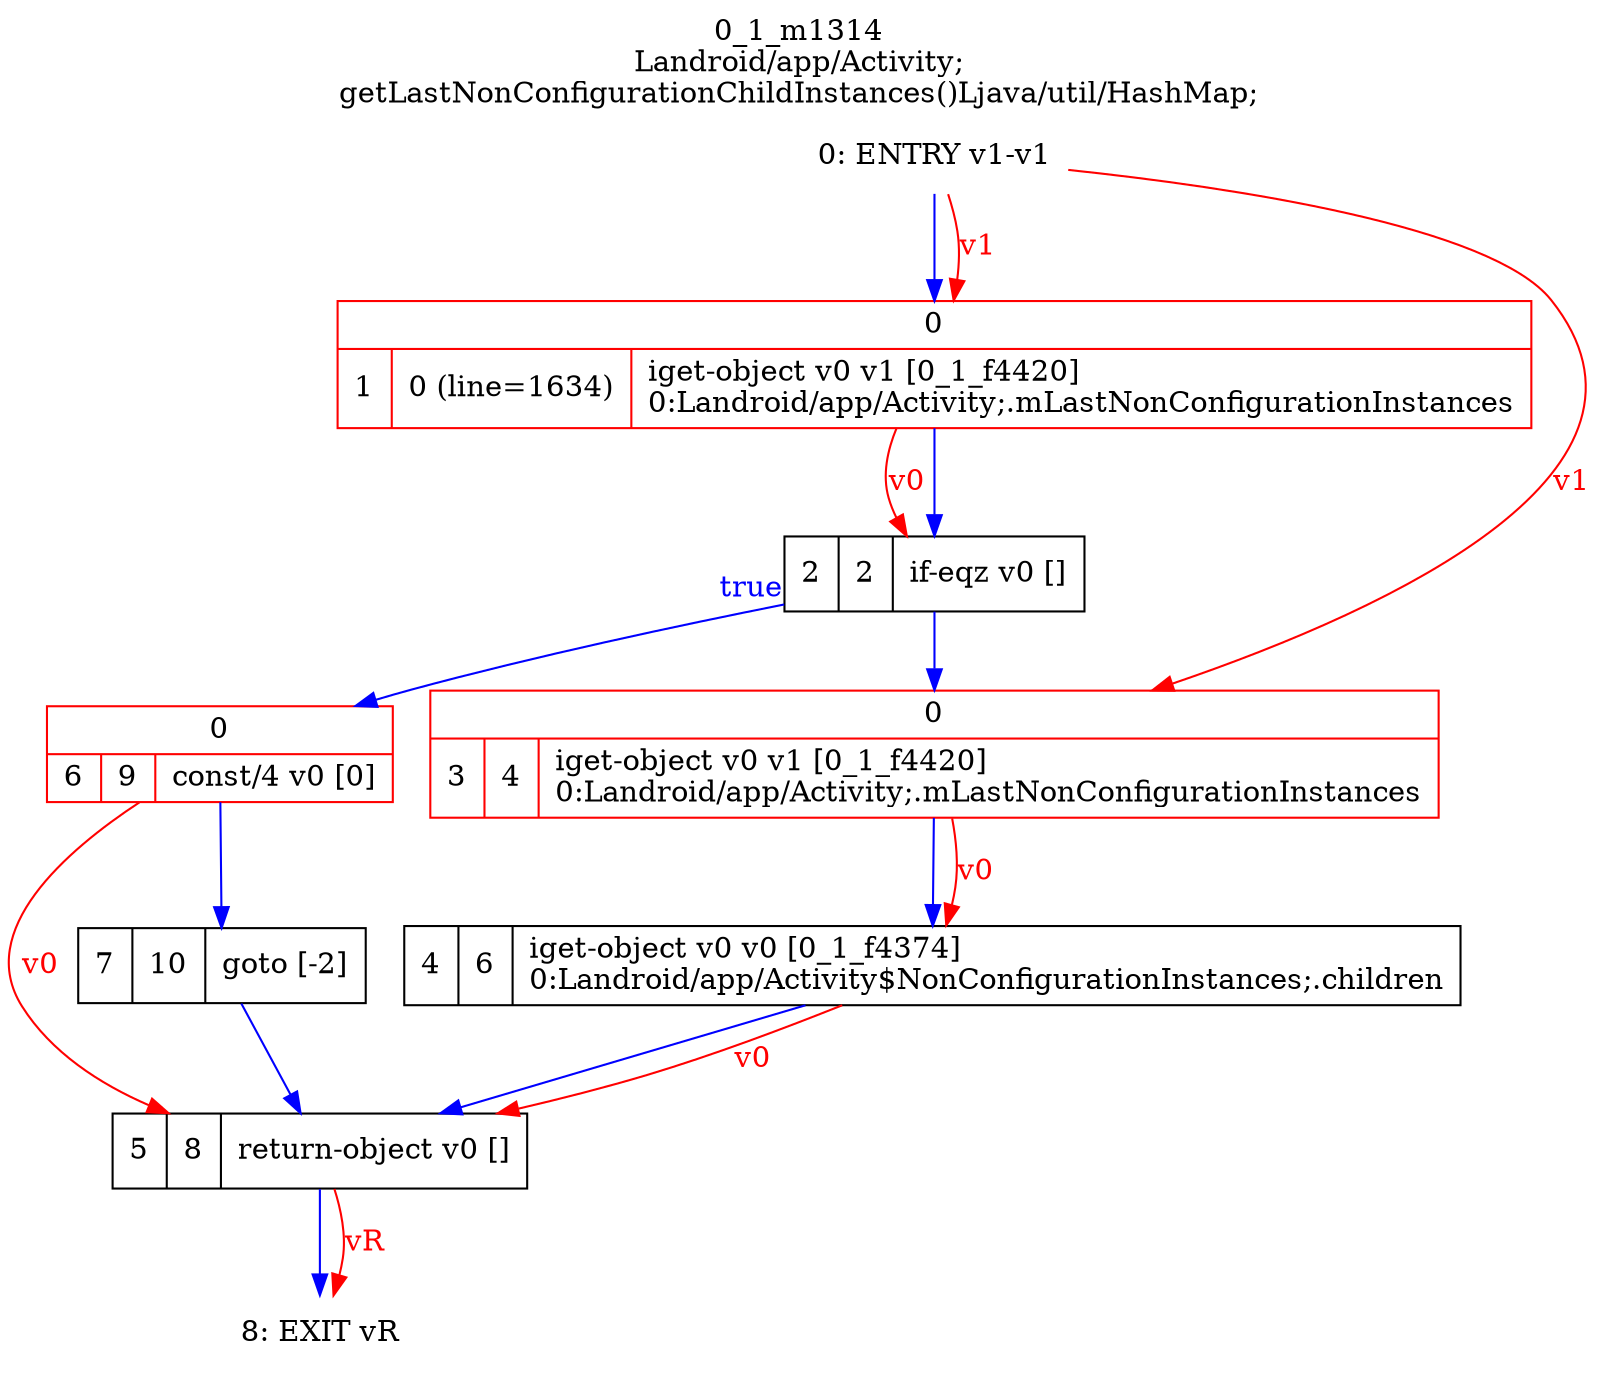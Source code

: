 digraph G {
rankdir=UD;
labelloc=t;
label="0_1_m1314\nLandroid/app/Activity;
getLastNonConfigurationChildInstances()Ljava/util/HashMap;";
0[label="0: ENTRY v1-v1",shape=plaintext];
1[label="{0|{1|0 (line=1634)|iget-object v0 v1 [0_1_f4420]\l0:Landroid/app/Activity;.mLastNonConfigurationInstances\l}}",shape=record, color=red];
2[label="2|2|if-eqz v0 []\l",shape=record];
3[label="{0|{3|4|iget-object v0 v1 [0_1_f4420]\l0:Landroid/app/Activity;.mLastNonConfigurationInstances\l}}",shape=record, color=red];
4[label="4|6|iget-object v0 v0 [0_1_f4374]\l0:Landroid/app/Activity$NonConfigurationInstances;.children\l",shape=record];
5[label="5|8|return-object v0 []\l",shape=record];
6[label="{0|{6|9|const/4 v0 [0]\l}}",shape=record, color=red];
7[label="7|10|goto [-2]\l",shape=record];
8[label="8: EXIT vR",shape=plaintext];
0->1 [color=blue, fontcolor=blue,weight=100, taillabel=""];
1->2 [color=blue, fontcolor=blue,weight=100, taillabel=""];
2->6 [color=blue, fontcolor=blue,weight=10, taillabel="true"];
2->3 [color=blue, fontcolor=blue,weight=100, taillabel=""];
3->4 [color=blue, fontcolor=blue,weight=100, taillabel=""];
4->5 [color=blue, fontcolor=blue,weight=100, taillabel=""];
5->8 [color=blue, fontcolor=blue,weight=100, taillabel=""];
6->7 [color=blue, fontcolor=blue,weight=100, taillabel=""];
7->5 [color=blue, fontcolor=blue,weight=100, taillabel=""];
0->1 [color=red, fontcolor=red, label="v1"];
1->2 [color=red, fontcolor=red, label="v0"];
0->3 [color=red, fontcolor=red, label="v1"];
3->4 [color=red, fontcolor=red, label="v0"];
4->5 [color=red, fontcolor=red, label="v0"];
6->5 [color=red, fontcolor=red, label="v0"];
5->8 [color=red, fontcolor=red, label="vR"];
}
